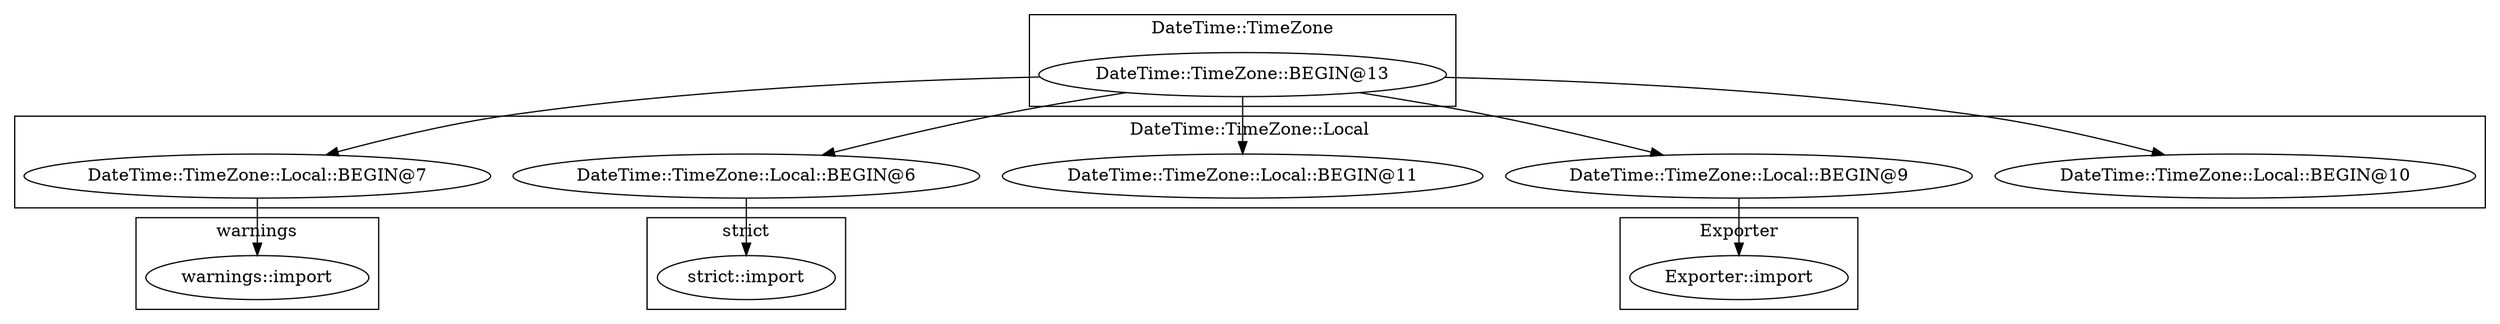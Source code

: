 digraph {
graph [overlap=false]
subgraph cluster_Exporter {
	label="Exporter";
	"Exporter::import";
}
subgraph cluster_DateTime_TimeZone {
	label="DateTime::TimeZone";
	"DateTime::TimeZone::BEGIN@13";
}
subgraph cluster_warnings {
	label="warnings";
	"warnings::import";
}
subgraph cluster_DateTime_TimeZone_Local {
	label="DateTime::TimeZone::Local";
	"DateTime::TimeZone::Local::BEGIN@10";
	"DateTime::TimeZone::Local::BEGIN@7";
	"DateTime::TimeZone::Local::BEGIN@11";
	"DateTime::TimeZone::Local::BEGIN@6";
	"DateTime::TimeZone::Local::BEGIN@9";
}
subgraph cluster_strict {
	label="strict";
	"strict::import";
}
"DateTime::TimeZone::Local::BEGIN@9" -> "Exporter::import";
"DateTime::TimeZone::Local::BEGIN@7" -> "warnings::import";
"DateTime::TimeZone::BEGIN@13" -> "DateTime::TimeZone::Local::BEGIN@9";
"DateTime::TimeZone::Local::BEGIN@6" -> "strict::import";
"DateTime::TimeZone::BEGIN@13" -> "DateTime::TimeZone::Local::BEGIN@6";
"DateTime::TimeZone::BEGIN@13" -> "DateTime::TimeZone::Local::BEGIN@11";
"DateTime::TimeZone::BEGIN@13" -> "DateTime::TimeZone::Local::BEGIN@10";
"DateTime::TimeZone::BEGIN@13" -> "DateTime::TimeZone::Local::BEGIN@7";
}
